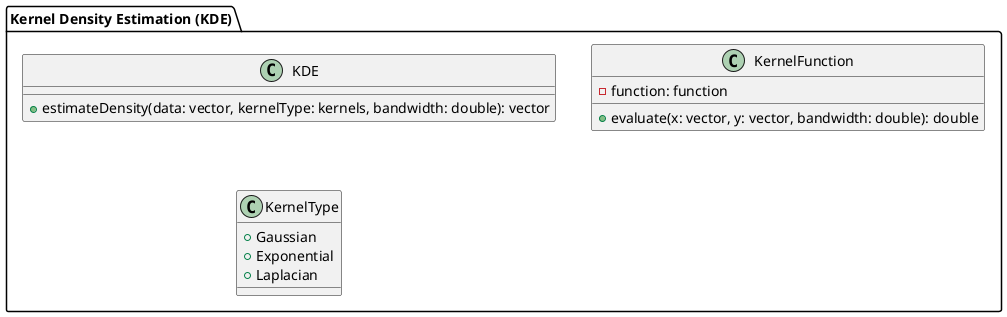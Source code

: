 @startuml
'https://plantuml.com/class-diagram

package "Kernel Density Estimation (KDE)" {

    class KDE {
        + estimateDensity(data: vector, kernelType: kernels, bandwidth: double): vector
    }

    class KernelFunction {
        - function: function
        + evaluate(x: vector, y: vector, bandwidth: double): double
    }

    class KernelType {
        + Gaussian
        + Exponential
        + Laplacian
    }
}

@enduml